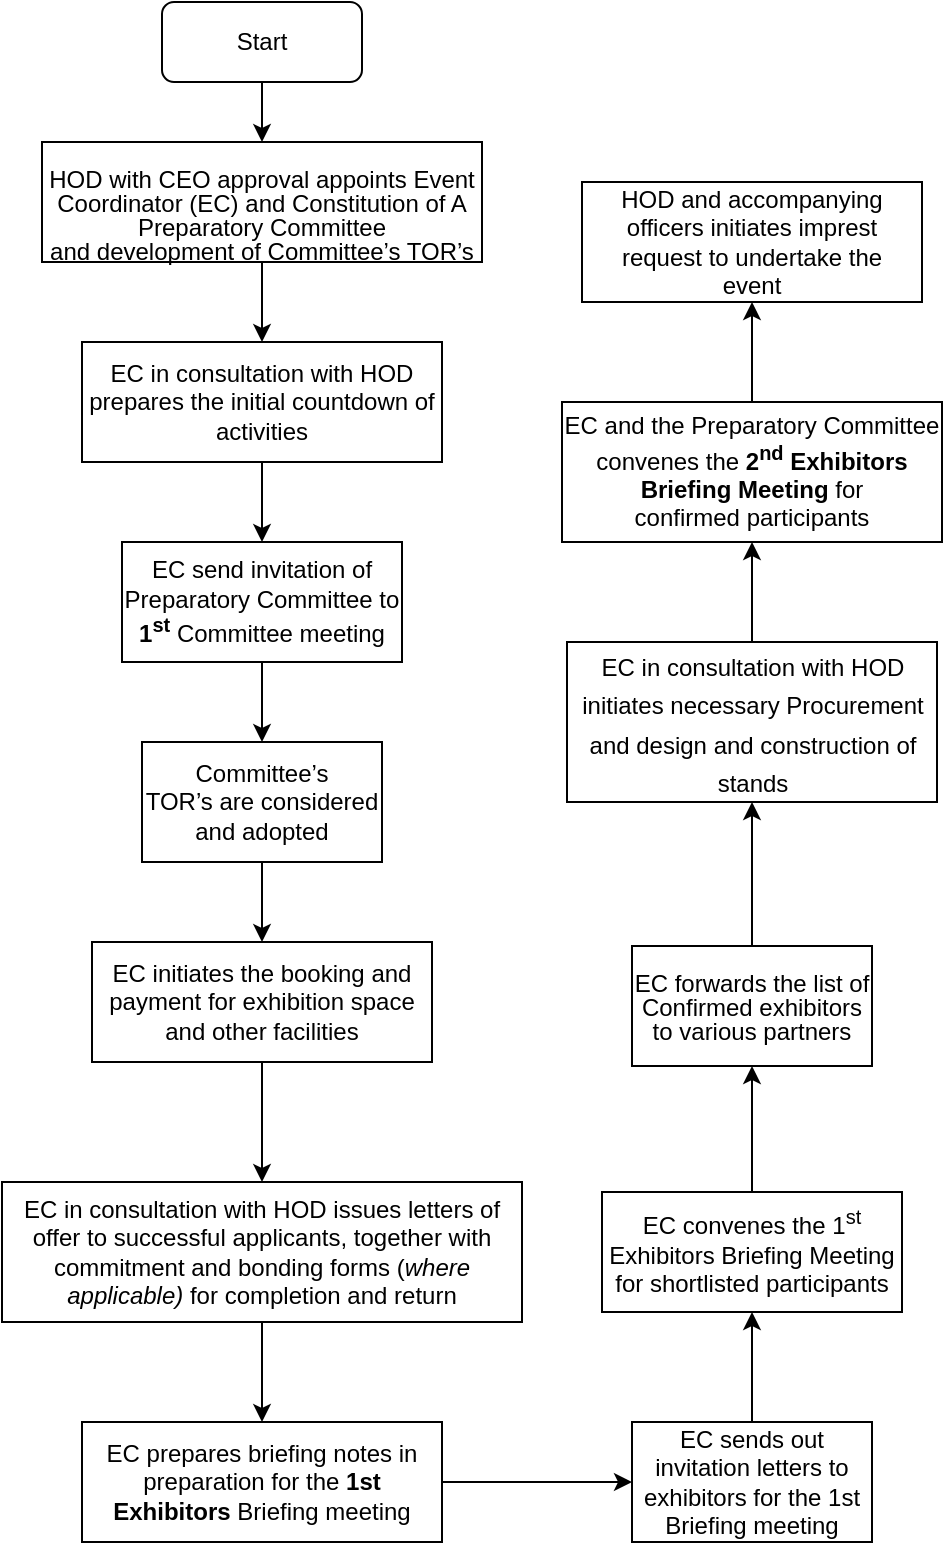 <mxfile version="13.6.6" type="github">
  <diagram id="T99PzUVAFDoQMoi26orQ" name="Page-1">
    <mxGraphModel dx="1038" dy="547" grid="1" gridSize="10" guides="1" tooltips="1" connect="1" arrows="1" fold="1" page="1" pageScale="1" pageWidth="1169" pageHeight="827" math="0" shadow="0">
      <root>
        <mxCell id="0" />
        <mxCell id="1" parent="0" />
        <mxCell id="MGRTIfC5R2zvSQsZUkEv-1" value="Start" style="rounded=1;whiteSpace=wrap;html=1;" vertex="1" parent="1">
          <mxGeometry x="120" y="30" width="100" height="40" as="geometry" />
        </mxCell>
        <mxCell id="MGRTIfC5R2zvSQsZUkEv-5" value="" style="edgeStyle=orthogonalEdgeStyle;rounded=0;orthogonalLoop=1;jettySize=auto;html=1;" edge="1" parent="1" source="MGRTIfC5R2zvSQsZUkEv-2" target="MGRTIfC5R2zvSQsZUkEv-4">
          <mxGeometry relative="1" as="geometry" />
        </mxCell>
        <mxCell id="MGRTIfC5R2zvSQsZUkEv-2" value="&lt;br/&gt;&lt;p style=&quot;margin-bottom: 0in ; line-height: 100%&quot;&gt;&lt;font face=&quot;Arial, serif&quot;&gt;HOD with CEO approval appoints Event Coordinator (EC) and Constitution of A Preparatory Committee&lt;br/&gt; and development of Committee’s TOR’s&lt;/font&gt;&lt;/p&gt;&lt;br/&gt;" style="rounded=0;whiteSpace=wrap;html=1;" vertex="1" parent="1">
          <mxGeometry x="60" y="100" width="220" height="60" as="geometry" />
        </mxCell>
        <mxCell id="MGRTIfC5R2zvSQsZUkEv-3" value="" style="endArrow=classic;html=1;exitX=0.5;exitY=1;exitDx=0;exitDy=0;" edge="1" parent="1" source="MGRTIfC5R2zvSQsZUkEv-1" target="MGRTIfC5R2zvSQsZUkEv-2">
          <mxGeometry width="50" height="50" relative="1" as="geometry">
            <mxPoint x="370" y="210" as="sourcePoint" />
            <mxPoint x="420" y="160" as="targetPoint" />
          </mxGeometry>
        </mxCell>
        <mxCell id="MGRTIfC5R2zvSQsZUkEv-7" value="" style="edgeStyle=orthogonalEdgeStyle;rounded=0;orthogonalLoop=1;jettySize=auto;html=1;" edge="1" parent="1" source="MGRTIfC5R2zvSQsZUkEv-4" target="MGRTIfC5R2zvSQsZUkEv-6">
          <mxGeometry relative="1" as="geometry" />
        </mxCell>
        <mxCell id="MGRTIfC5R2zvSQsZUkEv-4" value="&lt;font face=&quot;Arial, serif&quot;&gt;EC in consultation with HOD prepares the initial &lt;/font&gt;&lt;font face=&quot;Arial, serif&quot;&gt;countdown&lt;/font&gt;&lt;font face=&quot;Arial, serif&quot;&gt; of activities&lt;/font&gt;" style="whiteSpace=wrap;html=1;rounded=0;" vertex="1" parent="1">
          <mxGeometry x="80" y="200" width="180" height="60" as="geometry" />
        </mxCell>
        <mxCell id="MGRTIfC5R2zvSQsZUkEv-9" value="" style="edgeStyle=orthogonalEdgeStyle;rounded=0;orthogonalLoop=1;jettySize=auto;html=1;" edge="1" parent="1" source="MGRTIfC5R2zvSQsZUkEv-6" target="MGRTIfC5R2zvSQsZUkEv-8">
          <mxGeometry relative="1" as="geometry" />
        </mxCell>
        <mxCell id="MGRTIfC5R2zvSQsZUkEv-6" value="&lt;font face=&quot;Arial, serif&quot;&gt;&lt;span lang=&quot;en-GB&quot;&gt;EC send invitation&lt;/span&gt;&lt;/font&gt;&lt;font face=&quot;Arial, serif&quot;&gt;&lt;span lang=&quot;en-GB&quot;&gt; of &lt;/span&gt;&lt;/font&gt;&lt;font face=&quot;Arial, serif&quot;&gt;&lt;span lang=&quot;en-US&quot;&gt;Preparatory Committee to &lt;/span&gt;&lt;/font&gt;&lt;font face=&quot;Arial, serif&quot;&gt;&lt;span lang=&quot;en-US&quot;&gt;&lt;b&gt;1&lt;/b&gt;&lt;/span&gt;&lt;/font&gt;&lt;sup&gt;&lt;font face=&quot;Arial, serif&quot;&gt;&lt;span lang=&quot;en-US&quot;&gt;&lt;b&gt;st&lt;/b&gt;&lt;/span&gt;&lt;/font&gt;&lt;/sup&gt;&lt;font face=&quot;Arial, serif&quot;&gt;&lt;b&gt; &lt;/b&gt;&lt;span lang=&quot;en-US&quot;&gt;Committee meeting&lt;/span&gt;&lt;/font&gt;" style="whiteSpace=wrap;html=1;rounded=0;" vertex="1" parent="1">
          <mxGeometry x="100" y="300" width="140" height="60" as="geometry" />
        </mxCell>
        <mxCell id="MGRTIfC5R2zvSQsZUkEv-11" value="" style="edgeStyle=orthogonalEdgeStyle;rounded=0;orthogonalLoop=1;jettySize=auto;html=1;" edge="1" parent="1" source="MGRTIfC5R2zvSQsZUkEv-8" target="MGRTIfC5R2zvSQsZUkEv-10">
          <mxGeometry relative="1" as="geometry" />
        </mxCell>
        <mxCell id="MGRTIfC5R2zvSQsZUkEv-8" value="&lt;font face=&quot;Arial, serif&quot;&gt;Committee’s&lt;br/&gt;TOR’s are considered and adopted&lt;/font&gt;&lt;br/&gt;" style="whiteSpace=wrap;html=1;rounded=0;" vertex="1" parent="1">
          <mxGeometry x="110" y="400" width="120" height="60" as="geometry" />
        </mxCell>
        <mxCell id="MGRTIfC5R2zvSQsZUkEv-13" value="" style="edgeStyle=orthogonalEdgeStyle;rounded=0;orthogonalLoop=1;jettySize=auto;html=1;" edge="1" parent="1" source="MGRTIfC5R2zvSQsZUkEv-10" target="MGRTIfC5R2zvSQsZUkEv-12">
          <mxGeometry relative="1" as="geometry" />
        </mxCell>
        <mxCell id="MGRTIfC5R2zvSQsZUkEv-10" value="&lt;font face=&quot;Arial, serif&quot;&gt;EC initiates the booking and payment for  exhibition space&lt;/font&gt;&lt;font face=&quot;Arial, serif&quot;&gt; and other facilities&lt;br&gt;&lt;/font&gt;" style="whiteSpace=wrap;html=1;rounded=0;" vertex="1" parent="1">
          <mxGeometry x="85" y="500" width="170" height="60" as="geometry" />
        </mxCell>
        <mxCell id="MGRTIfC5R2zvSQsZUkEv-15" value="" style="edgeStyle=orthogonalEdgeStyle;rounded=0;orthogonalLoop=1;jettySize=auto;html=1;" edge="1" parent="1" source="MGRTIfC5R2zvSQsZUkEv-12" target="MGRTIfC5R2zvSQsZUkEv-14">
          <mxGeometry relative="1" as="geometry" />
        </mxCell>
        <mxCell id="MGRTIfC5R2zvSQsZUkEv-12" value="&lt;font face=&quot;Arial, serif&quot;&gt;&lt;span lang=&quot;en-US&quot;&gt;EC&lt;/span&gt;&lt;/font&gt;&lt;font face=&quot;Arial, serif&quot;&gt; in consultation with HOD issues letters of offer to successful applicants, together with commitment and bonding forms (&lt;/font&gt;&lt;font face=&quot;Arial, serif&quot;&gt;&lt;i&gt;where applicable)&lt;/i&gt;&lt;/font&gt;&lt;font face=&quot;Arial, serif&quot;&gt; for completion and return&lt;/font&gt;" style="whiteSpace=wrap;html=1;rounded=0;" vertex="1" parent="1">
          <mxGeometry x="40" y="620" width="260" height="70" as="geometry" />
        </mxCell>
        <mxCell id="MGRTIfC5R2zvSQsZUkEv-17" value="" style="edgeStyle=orthogonalEdgeStyle;rounded=0;orthogonalLoop=1;jettySize=auto;html=1;" edge="1" parent="1" source="MGRTIfC5R2zvSQsZUkEv-14" target="MGRTIfC5R2zvSQsZUkEv-16">
          <mxGeometry relative="1" as="geometry" />
        </mxCell>
        <mxCell id="MGRTIfC5R2zvSQsZUkEv-14" value="&lt;font face=&quot;Arial, serif&quot;&gt;&lt;span lang=&quot;en-US&quot;&gt;EC&lt;/span&gt;&lt;/font&gt;&lt;font face=&quot;Arial, serif&quot;&gt; prepares briefing notes in preparation for the &lt;/font&gt;&lt;font face=&quot;Arial, serif&quot;&gt;&lt;b&gt;1st&lt;/b&gt;&lt;/font&gt;&lt;font face=&quot;Arial, serif&quot;&gt;&lt;b&gt; Exhibitors&lt;/b&gt;&lt;/font&gt;&lt;font face=&quot;Arial, serif&quot;&gt; Briefing meeting&lt;/font&gt;" style="whiteSpace=wrap;html=1;rounded=0;" vertex="1" parent="1">
          <mxGeometry x="80" y="740" width="180" height="60" as="geometry" />
        </mxCell>
        <mxCell id="MGRTIfC5R2zvSQsZUkEv-19" value="" style="edgeStyle=orthogonalEdgeStyle;rounded=0;orthogonalLoop=1;jettySize=auto;html=1;" edge="1" parent="1" source="MGRTIfC5R2zvSQsZUkEv-16" target="MGRTIfC5R2zvSQsZUkEv-18">
          <mxGeometry relative="1" as="geometry" />
        </mxCell>
        <mxCell id="MGRTIfC5R2zvSQsZUkEv-16" value="&lt;font face=&quot;Arial, serif&quot;&gt;&lt;span lang=&quot;en-US&quot;&gt;EC&lt;/span&gt;&lt;/font&gt;&lt;font face=&quot;Arial, serif&quot;&gt; sends out invitation letters to exhibitors for the &lt;/font&gt;&lt;font face=&quot;Arial, serif&quot;&gt;1st Briefing meeting&lt;/font&gt;" style="whiteSpace=wrap;html=1;rounded=0;" vertex="1" parent="1">
          <mxGeometry x="355" y="740" width="120" height="60" as="geometry" />
        </mxCell>
        <mxCell id="MGRTIfC5R2zvSQsZUkEv-21" value="" style="edgeStyle=orthogonalEdgeStyle;rounded=0;orthogonalLoop=1;jettySize=auto;html=1;" edge="1" parent="1" source="MGRTIfC5R2zvSQsZUkEv-18" target="MGRTIfC5R2zvSQsZUkEv-20">
          <mxGeometry relative="1" as="geometry" />
        </mxCell>
        <mxCell id="MGRTIfC5R2zvSQsZUkEv-18" value="&lt;font face=&quot;Arial, serif&quot;&gt;&lt;span lang=&quot;en-US&quot;&gt;EC&lt;/span&gt;&lt;/font&gt;&lt;font face=&quot;Arial, serif&quot;&gt; convenes the &lt;/font&gt;&lt;font face=&quot;Arial, serif&quot;&gt;1&lt;/font&gt;&lt;sup&gt;&lt;font face=&quot;Arial, serif&quot;&gt;st&lt;/font&gt;&lt;/sup&gt;&lt;font face=&quot;Arial, serif&quot;&gt;&lt;sup&gt; &lt;/sup&gt;Exhibitors Briefing Meeting&lt;/font&gt;&lt;font face=&quot;Arial, serif&quot;&gt; for shortlisted participants&lt;/font&gt;" style="whiteSpace=wrap;html=1;rounded=0;" vertex="1" parent="1">
          <mxGeometry x="340" y="625" width="150" height="60" as="geometry" />
        </mxCell>
        <mxCell id="MGRTIfC5R2zvSQsZUkEv-23" value="" style="edgeStyle=orthogonalEdgeStyle;rounded=0;orthogonalLoop=1;jettySize=auto;html=1;" edge="1" parent="1" source="MGRTIfC5R2zvSQsZUkEv-20" target="MGRTIfC5R2zvSQsZUkEv-22">
          <mxGeometry relative="1" as="geometry" />
        </mxCell>
        <mxCell id="MGRTIfC5R2zvSQsZUkEv-20" value="&lt;font style=&quot;font-size: 12px&quot;&gt;&lt;br&gt;&lt;/font&gt;&lt;p style=&quot;margin-top: 0.07in ; margin-bottom: 0.07in ; line-height: 100%&quot; lang=&quot;en-US&quot;&gt;&lt;font style=&quot;font-size: 12px&quot;&gt;&lt;font style=&quot;font-size: 12px&quot; face=&quot;Times New Roman, serif&quot;&gt;&lt;font style=&quot;font-size: 12px&quot; face=&quot;Arial, serif&quot;&gt;&lt;font style=&quot;font-size: 12px&quot;&gt;EC forwards the list of Confirmed exhibitors to various partners&lt;/font&gt;&lt;/font&gt;&lt;/font&gt;&lt;/font&gt;&lt;/p&gt;&lt;font style=&quot;font-size: 12px&quot;&gt;&lt;br&gt;&lt;/font&gt;" style="whiteSpace=wrap;html=1;rounded=0;" vertex="1" parent="1">
          <mxGeometry x="355" y="502" width="120" height="60" as="geometry" />
        </mxCell>
        <mxCell id="MGRTIfC5R2zvSQsZUkEv-25" value="" style="edgeStyle=orthogonalEdgeStyle;rounded=0;orthogonalLoop=1;jettySize=auto;html=1;" edge="1" parent="1" source="MGRTIfC5R2zvSQsZUkEv-22" target="MGRTIfC5R2zvSQsZUkEv-24">
          <mxGeometry relative="1" as="geometry" />
        </mxCell>
        <mxCell id="MGRTIfC5R2zvSQsZUkEv-22" value="&lt;font face=&quot;Times New Roman, serif&quot;&gt;&lt;font size=&quot;3&quot;&gt;&lt;font face=&quot;Arial, serif&quot;&gt;&lt;font style=&quot;font-size: 12px&quot;&gt;EC in consultation with HOD initiates necessary Procurement and design and construction of stands&lt;/font&gt;&lt;/font&gt;&lt;/font&gt;&lt;/font&gt;" style="whiteSpace=wrap;html=1;rounded=0;" vertex="1" parent="1">
          <mxGeometry x="322.5" y="350" width="185" height="80" as="geometry" />
        </mxCell>
        <mxCell id="MGRTIfC5R2zvSQsZUkEv-27" value="" style="edgeStyle=orthogonalEdgeStyle;rounded=0;orthogonalLoop=1;jettySize=auto;html=1;" edge="1" parent="1" source="MGRTIfC5R2zvSQsZUkEv-24" target="MGRTIfC5R2zvSQsZUkEv-26">
          <mxGeometry relative="1" as="geometry" />
        </mxCell>
        <mxCell id="MGRTIfC5R2zvSQsZUkEv-24" value="&lt;font face=&quot;Arial, serif&quot;&gt;&lt;span lang=&quot;en-US&quot;&gt;EC&lt;/span&gt;&lt;/font&gt;&lt;font face=&quot;Arial, serif&quot;&gt; and the Preparatory Committee convenes the &lt;/font&gt;&lt;font face=&quot;Arial, serif&quot;&gt;&lt;b&gt;2&lt;/b&gt;&lt;/font&gt;&lt;sup&gt;&lt;font face=&quot;Arial, serif&quot;&gt;&lt;b&gt;nd&lt;/b&gt;&lt;/font&gt;&lt;/sup&gt;&lt;font face=&quot;Arial, serif&quot;&gt;&lt;b&gt; Exhibitors Briefing Meeting&lt;/b&gt;&lt;/font&gt;&lt;font face=&quot;Arial, serif&quot;&gt; for&lt;br&gt;confirmed participants&lt;/font&gt;" style="whiteSpace=wrap;html=1;rounded=0;" vertex="1" parent="1">
          <mxGeometry x="320" y="230" width="190" height="70" as="geometry" />
        </mxCell>
        <mxCell id="MGRTIfC5R2zvSQsZUkEv-26" value="&lt;font face=&quot;Arial, serif&quot;&gt;HOD and accompanying officers initiates imprest request to undertake the&lt;br&gt;event&lt;/font&gt;" style="whiteSpace=wrap;html=1;rounded=0;" vertex="1" parent="1">
          <mxGeometry x="330" y="120" width="170" height="60" as="geometry" />
        </mxCell>
      </root>
    </mxGraphModel>
  </diagram>
</mxfile>
